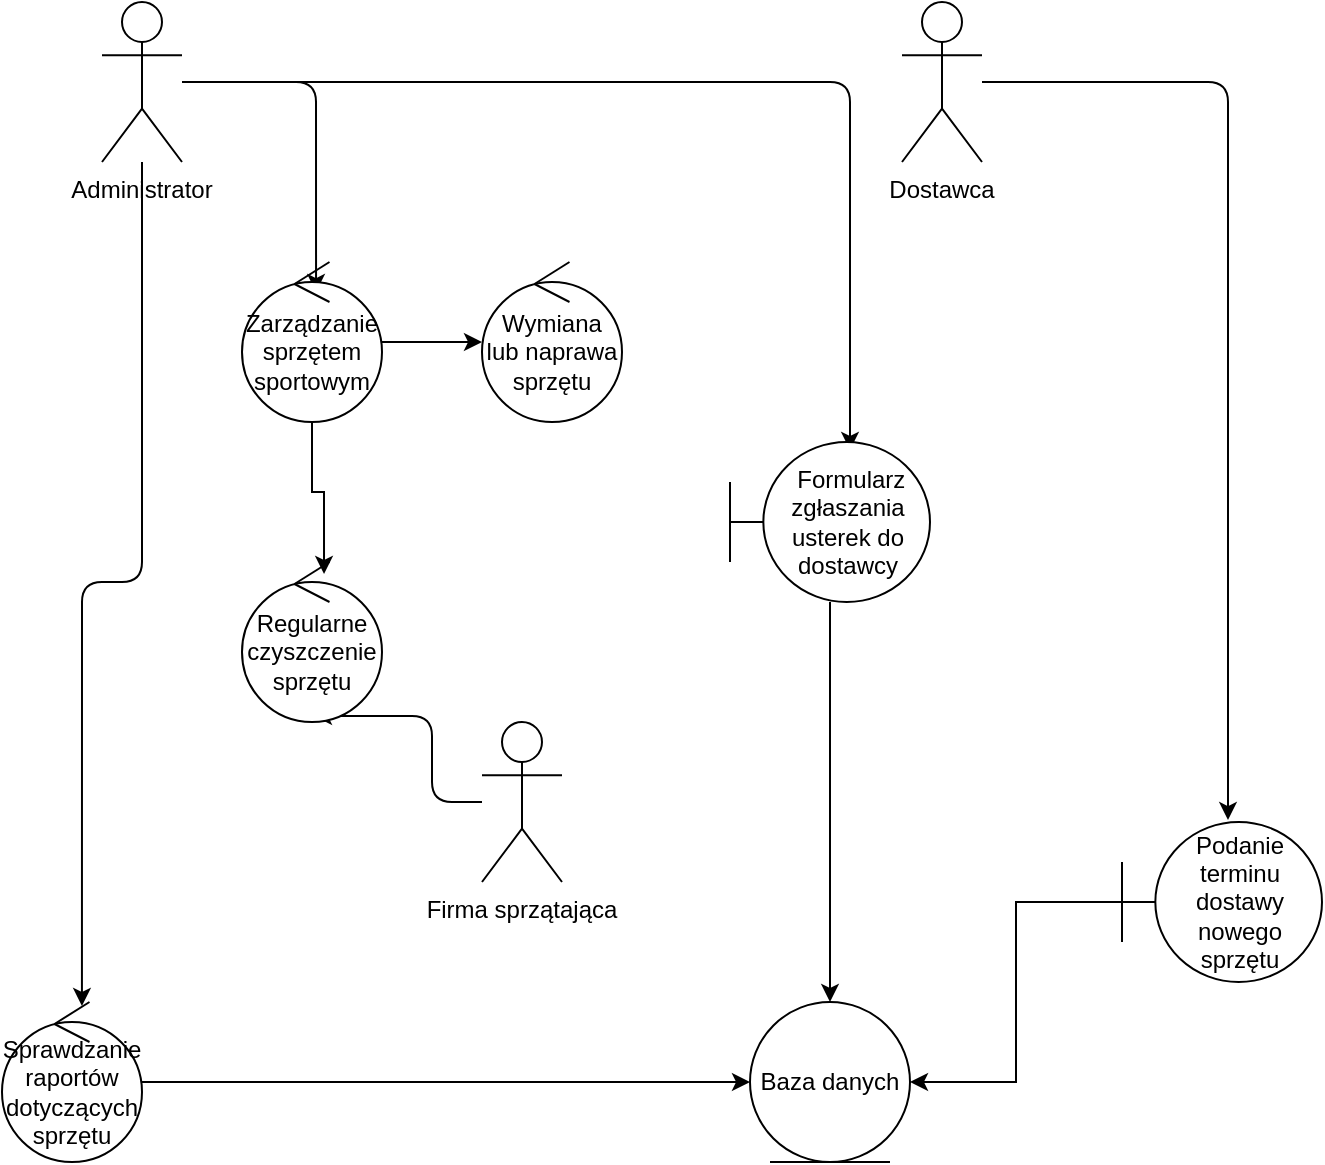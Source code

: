 <mxfile version="26.1.3">
  <diagram name="Strona-1" id="jTIrAtqcbMBAe41HZlu_">
    <mxGraphModel dx="1393" dy="792" grid="1" gridSize="10" guides="1" tooltips="1" connect="1" arrows="1" fold="1" page="1" pageScale="1" pageWidth="827" pageHeight="1169" math="0" shadow="0">
      <root>
        <mxCell id="0" />
        <mxCell id="1" parent="0" />
        <mxCell id="9VrOAtEBfxAGpIFp8gAN-20" value="Administrator" style="shape=umlActor;verticalLabelPosition=bottom;verticalAlign=top;" vertex="1" parent="1">
          <mxGeometry x="100" y="50" width="40" height="80" as="geometry" />
        </mxCell>
        <mxCell id="9VrOAtEBfxAGpIFp8gAN-21" value="Dostawca" style="shape=umlActor;verticalLabelPosition=bottom;verticalAlign=top;" vertex="1" parent="1">
          <mxGeometry x="500" y="50" width="40" height="80" as="geometry" />
        </mxCell>
        <mxCell id="9VrOAtEBfxAGpIFp8gAN-22" value="Firma sprzątająca" style="shape=umlActor;verticalLabelPosition=bottom;verticalAlign=top;" vertex="1" parent="1">
          <mxGeometry x="290" y="410" width="40" height="80" as="geometry" />
        </mxCell>
        <mxCell id="9VrOAtEBfxAGpIFp8gAN-30" style="edgeStyle=orthogonalEdgeStyle;entryX=0.529;entryY=0.188;entryDx=0;entryDy=0;entryPerimeter=0;" edge="1" parent="1" source="9VrOAtEBfxAGpIFp8gAN-20" target="9VrOAtEBfxAGpIFp8gAN-41">
          <mxGeometry relative="1" as="geometry">
            <mxPoint x="210" y="410" as="targetPoint" />
          </mxGeometry>
        </mxCell>
        <mxCell id="9VrOAtEBfxAGpIFp8gAN-31" style="edgeStyle=orthogonalEdgeStyle;entryX=0.571;entryY=0.025;entryDx=0;entryDy=0;entryPerimeter=0;" edge="1" parent="1" source="9VrOAtEBfxAGpIFp8gAN-20" target="9VrOAtEBfxAGpIFp8gAN-40">
          <mxGeometry relative="1" as="geometry">
            <mxPoint x="75" y="480" as="targetPoint" />
          </mxGeometry>
        </mxCell>
        <mxCell id="9VrOAtEBfxAGpIFp8gAN-32" style="edgeStyle=orthogonalEdgeStyle;entryX=0.6;entryY=0.05;entryDx=0;entryDy=0;entryPerimeter=0;" edge="1" parent="1" source="9VrOAtEBfxAGpIFp8gAN-20" target="9VrOAtEBfxAGpIFp8gAN-39">
          <mxGeometry relative="1" as="geometry">
            <mxPoint x="510" y="300" as="targetPoint" />
          </mxGeometry>
        </mxCell>
        <mxCell id="9VrOAtEBfxAGpIFp8gAN-33" style="edgeStyle=orthogonalEdgeStyle;entryX=0.53;entryY=-0.012;entryDx=0;entryDy=0;entryPerimeter=0;" edge="1" parent="1" source="9VrOAtEBfxAGpIFp8gAN-21" target="9VrOAtEBfxAGpIFp8gAN-47">
          <mxGeometry relative="1" as="geometry">
            <mxPoint x="675" y="440" as="targetPoint" />
          </mxGeometry>
        </mxCell>
        <mxCell id="9VrOAtEBfxAGpIFp8gAN-34" style="edgeStyle=orthogonalEdgeStyle;entryX=0.514;entryY=0.963;entryDx=0;entryDy=0;entryPerimeter=0;" edge="1" parent="1" source="9VrOAtEBfxAGpIFp8gAN-22" target="9VrOAtEBfxAGpIFp8gAN-50">
          <mxGeometry relative="1" as="geometry">
            <mxPoint x="270" y="670" as="targetPoint" />
          </mxGeometry>
        </mxCell>
        <mxCell id="9VrOAtEBfxAGpIFp8gAN-45" style="edgeStyle=orthogonalEdgeStyle;rounded=0;orthogonalLoop=1;jettySize=auto;html=1;entryX=0.5;entryY=0;entryDx=0;entryDy=0;" edge="1" parent="1" source="9VrOAtEBfxAGpIFp8gAN-39" target="9VrOAtEBfxAGpIFp8gAN-44">
          <mxGeometry relative="1" as="geometry" />
        </mxCell>
        <mxCell id="9VrOAtEBfxAGpIFp8gAN-39" value="&amp;nbsp;Formularz zgłaszania usterek do dostawcy" style="shape=umlBoundary;whiteSpace=wrap;html=1;" vertex="1" parent="1">
          <mxGeometry x="414" y="270" width="100" height="80" as="geometry" />
        </mxCell>
        <mxCell id="9VrOAtEBfxAGpIFp8gAN-46" style="edgeStyle=orthogonalEdgeStyle;rounded=0;orthogonalLoop=1;jettySize=auto;html=1;entryX=0;entryY=0.5;entryDx=0;entryDy=0;" edge="1" parent="1" source="9VrOAtEBfxAGpIFp8gAN-40" target="9VrOAtEBfxAGpIFp8gAN-44">
          <mxGeometry relative="1" as="geometry" />
        </mxCell>
        <mxCell id="9VrOAtEBfxAGpIFp8gAN-40" value="Sprawdzanie raportów dotyczących sprzętu" style="ellipse;shape=umlControl;whiteSpace=wrap;html=1;" vertex="1" parent="1">
          <mxGeometry x="50" y="550" width="70" height="80" as="geometry" />
        </mxCell>
        <mxCell id="9VrOAtEBfxAGpIFp8gAN-41" value="Zarządzanie sprzętem sportowym" style="ellipse;shape=umlControl;whiteSpace=wrap;html=1;" vertex="1" parent="1">
          <mxGeometry x="170" y="180" width="70" height="80" as="geometry" />
        </mxCell>
        <mxCell id="9VrOAtEBfxAGpIFp8gAN-42" value="Wymiana lub naprawa sprzętu" style="ellipse;shape=umlControl;whiteSpace=wrap;html=1;" vertex="1" parent="1">
          <mxGeometry x="290" y="180" width="70" height="80" as="geometry" />
        </mxCell>
        <mxCell id="9VrOAtEBfxAGpIFp8gAN-43" style="edgeStyle=orthogonalEdgeStyle;rounded=0;orthogonalLoop=1;jettySize=auto;html=1;entryX=0;entryY=0.5;entryDx=0;entryDy=0;entryPerimeter=0;" edge="1" parent="1" source="9VrOAtEBfxAGpIFp8gAN-41" target="9VrOAtEBfxAGpIFp8gAN-42">
          <mxGeometry relative="1" as="geometry" />
        </mxCell>
        <mxCell id="9VrOAtEBfxAGpIFp8gAN-44" value="Baza danych" style="ellipse;shape=umlEntity;whiteSpace=wrap;html=1;" vertex="1" parent="1">
          <mxGeometry x="424" y="550" width="80" height="80" as="geometry" />
        </mxCell>
        <mxCell id="9VrOAtEBfxAGpIFp8gAN-49" style="edgeStyle=orthogonalEdgeStyle;rounded=0;orthogonalLoop=1;jettySize=auto;html=1;entryX=1;entryY=0.5;entryDx=0;entryDy=0;" edge="1" parent="1" source="9VrOAtEBfxAGpIFp8gAN-47" target="9VrOAtEBfxAGpIFp8gAN-44">
          <mxGeometry relative="1" as="geometry" />
        </mxCell>
        <mxCell id="9VrOAtEBfxAGpIFp8gAN-47" value="Podanie terminu dostawy nowego sprzętu" style="shape=umlBoundary;whiteSpace=wrap;html=1;" vertex="1" parent="1">
          <mxGeometry x="610" y="460" width="100" height="80" as="geometry" />
        </mxCell>
        <mxCell id="9VrOAtEBfxAGpIFp8gAN-50" value="Regularne czyszczenie sprzętu" style="ellipse;shape=umlControl;whiteSpace=wrap;html=1;" vertex="1" parent="1">
          <mxGeometry x="170" y="330" width="70" height="80" as="geometry" />
        </mxCell>
        <mxCell id="9VrOAtEBfxAGpIFp8gAN-52" style="edgeStyle=orthogonalEdgeStyle;rounded=0;orthogonalLoop=1;jettySize=auto;html=1;entryX=0.586;entryY=0.075;entryDx=0;entryDy=0;entryPerimeter=0;" edge="1" parent="1" source="9VrOAtEBfxAGpIFp8gAN-41" target="9VrOAtEBfxAGpIFp8gAN-50">
          <mxGeometry relative="1" as="geometry" />
        </mxCell>
      </root>
    </mxGraphModel>
  </diagram>
</mxfile>
